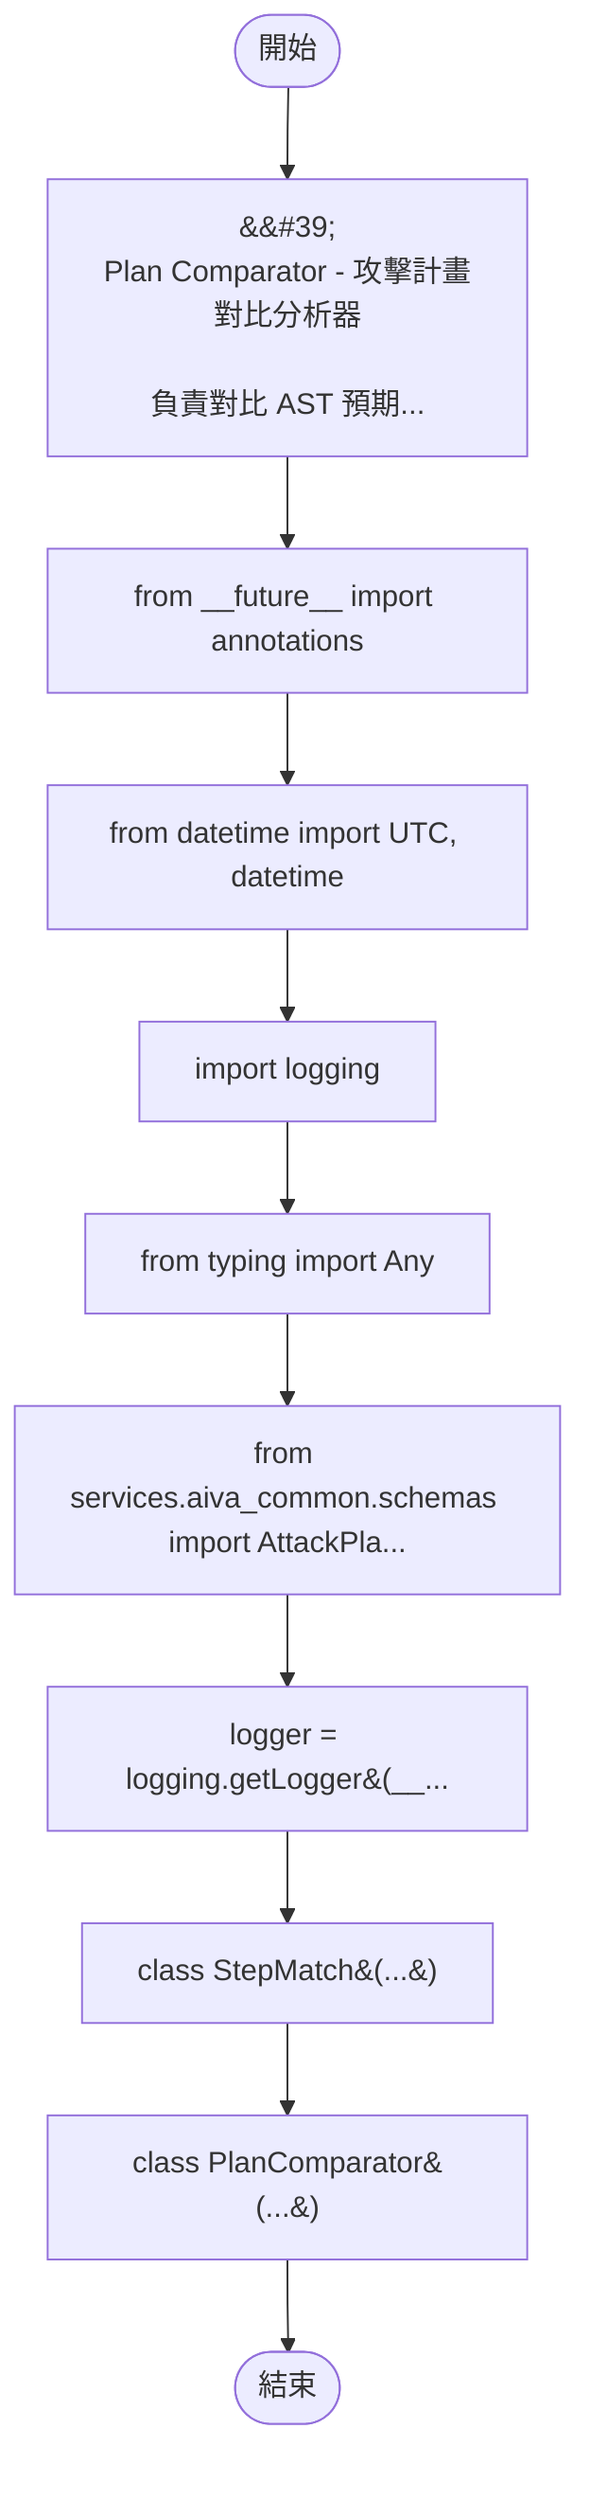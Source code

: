 flowchart TB
    n1([開始])
    n2([結束])
    n3[&amp;&#35;39;\nPlan Comparator - 攻擊計畫對比分析器\n\n負責對比 AST 預期...]
    n4[from __future__ import annotations]
    n5[from datetime import UTC, datetime]
    n6[import logging]
    n7[from typing import Any]
    n8[from services.aiva_common.schemas import AttackPla...]
    n9[logger = logging.getLogger&#40;__...]
    n10[class StepMatch&#40;...&#41;]
    n11[class PlanComparator&#40;...&#41;]
    n1 --> n3
    n3 --> n4
    n4 --> n5
    n5 --> n6
    n6 --> n7
    n7 --> n8
    n8 --> n9
    n9 --> n10
    n10 --> n11
    n11 --> n2